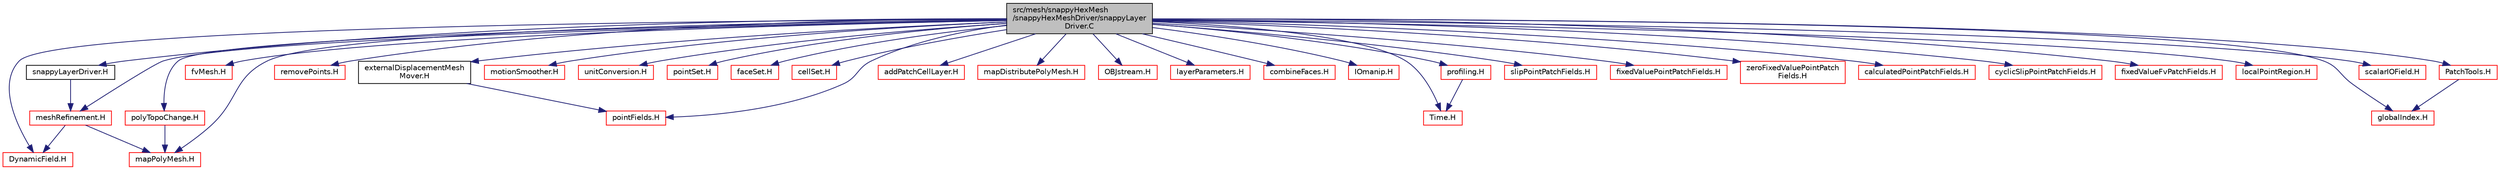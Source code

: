 digraph "src/mesh/snappyHexMesh/snappyHexMeshDriver/snappyLayerDriver.C"
{
  bgcolor="transparent";
  edge [fontname="Helvetica",fontsize="10",labelfontname="Helvetica",labelfontsize="10"];
  node [fontname="Helvetica",fontsize="10",shape=record];
  Node1 [label="src/mesh/snappyHexMesh\l/snappyHexMeshDriver/snappyLayer\lDriver.C",height=0.2,width=0.4,color="black", fillcolor="grey75", style="filled" fontcolor="black"];
  Node1 -> Node2 [color="midnightblue",fontsize="10",style="solid",fontname="Helvetica"];
  Node2 [label="snappyLayerDriver.H",height=0.2,width=0.4,color="black",URL="$snappyLayerDriver_8H.html"];
  Node2 -> Node3 [color="midnightblue",fontsize="10",style="solid",fontname="Helvetica"];
  Node3 [label="meshRefinement.H",height=0.2,width=0.4,color="red",URL="$meshRefinement_8H.html"];
  Node3 -> Node4 [color="midnightblue",fontsize="10",style="solid",fontname="Helvetica"];
  Node4 [label="mapPolyMesh.H",height=0.2,width=0.4,color="red",URL="$mapPolyMesh_8H.html"];
  Node3 -> Node5 [color="midnightblue",fontsize="10",style="solid",fontname="Helvetica"];
  Node5 [label="DynamicField.H",height=0.2,width=0.4,color="red",URL="$DynamicField_8H.html"];
  Node1 -> Node6 [color="midnightblue",fontsize="10",style="solid",fontname="Helvetica"];
  Node6 [label="fvMesh.H",height=0.2,width=0.4,color="red",URL="$fvMesh_8H.html"];
  Node1 -> Node7 [color="midnightblue",fontsize="10",style="solid",fontname="Helvetica"];
  Node7 [label="Time.H",height=0.2,width=0.4,color="red",URL="$Time_8H.html"];
  Node1 -> Node3 [color="midnightblue",fontsize="10",style="solid",fontname="Helvetica"];
  Node1 -> Node8 [color="midnightblue",fontsize="10",style="solid",fontname="Helvetica"];
  Node8 [label="removePoints.H",height=0.2,width=0.4,color="red",URL="$removePoints_8H.html"];
  Node1 -> Node9 [color="midnightblue",fontsize="10",style="solid",fontname="Helvetica"];
  Node9 [label="pointFields.H",height=0.2,width=0.4,color="red",URL="$pointFields_8H.html"];
  Node1 -> Node10 [color="midnightblue",fontsize="10",style="solid",fontname="Helvetica"];
  Node10 [label="motionSmoother.H",height=0.2,width=0.4,color="red",URL="$motionSmoother_8H.html"];
  Node1 -> Node11 [color="midnightblue",fontsize="10",style="solid",fontname="Helvetica"];
  Node11 [label="unitConversion.H",height=0.2,width=0.4,color="red",URL="$unitConversion_8H.html",tooltip="Unit conversion functions. "];
  Node1 -> Node12 [color="midnightblue",fontsize="10",style="solid",fontname="Helvetica"];
  Node12 [label="pointSet.H",height=0.2,width=0.4,color="red",URL="$pointSet_8H.html"];
  Node1 -> Node13 [color="midnightblue",fontsize="10",style="solid",fontname="Helvetica"];
  Node13 [label="faceSet.H",height=0.2,width=0.4,color="red",URL="$faceSet_8H.html"];
  Node1 -> Node14 [color="midnightblue",fontsize="10",style="solid",fontname="Helvetica"];
  Node14 [label="cellSet.H",height=0.2,width=0.4,color="red",URL="$cellSet_8H.html"];
  Node1 -> Node15 [color="midnightblue",fontsize="10",style="solid",fontname="Helvetica"];
  Node15 [label="polyTopoChange.H",height=0.2,width=0.4,color="red",URL="$polyTopoChange_8H.html"];
  Node15 -> Node4 [color="midnightblue",fontsize="10",style="solid",fontname="Helvetica"];
  Node1 -> Node4 [color="midnightblue",fontsize="10",style="solid",fontname="Helvetica"];
  Node1 -> Node16 [color="midnightblue",fontsize="10",style="solid",fontname="Helvetica"];
  Node16 [label="addPatchCellLayer.H",height=0.2,width=0.4,color="red",URL="$addPatchCellLayer_8H.html"];
  Node1 -> Node17 [color="midnightblue",fontsize="10",style="solid",fontname="Helvetica"];
  Node17 [label="mapDistributePolyMesh.H",height=0.2,width=0.4,color="red",URL="$mapDistributePolyMesh_8H.html"];
  Node1 -> Node18 [color="midnightblue",fontsize="10",style="solid",fontname="Helvetica"];
  Node18 [label="OBJstream.H",height=0.2,width=0.4,color="red",URL="$OBJstream_8H.html"];
  Node1 -> Node19 [color="midnightblue",fontsize="10",style="solid",fontname="Helvetica"];
  Node19 [label="layerParameters.H",height=0.2,width=0.4,color="red",URL="$layerParameters_8H.html"];
  Node1 -> Node20 [color="midnightblue",fontsize="10",style="solid",fontname="Helvetica"];
  Node20 [label="combineFaces.H",height=0.2,width=0.4,color="red",URL="$combineFaces_8H.html"];
  Node1 -> Node21 [color="midnightblue",fontsize="10",style="solid",fontname="Helvetica"];
  Node21 [label="IOmanip.H",height=0.2,width=0.4,color="red",URL="$IOmanip_8H.html",tooltip="Istream and Ostream manipulators taking arguments. "];
  Node1 -> Node22 [color="midnightblue",fontsize="10",style="solid",fontname="Helvetica"];
  Node22 [label="globalIndex.H",height=0.2,width=0.4,color="red",URL="$globalIndex_8H.html"];
  Node1 -> Node5 [color="midnightblue",fontsize="10",style="solid",fontname="Helvetica"];
  Node1 -> Node23 [color="midnightblue",fontsize="10",style="solid",fontname="Helvetica"];
  Node23 [label="PatchTools.H",height=0.2,width=0.4,color="red",URL="$PatchTools_8H.html"];
  Node23 -> Node22 [color="midnightblue",fontsize="10",style="solid",fontname="Helvetica"];
  Node1 -> Node24 [color="midnightblue",fontsize="10",style="solid",fontname="Helvetica"];
  Node24 [label="slipPointPatchFields.H",height=0.2,width=0.4,color="red",URL="$slipPointPatchFields_8H.html"];
  Node1 -> Node25 [color="midnightblue",fontsize="10",style="solid",fontname="Helvetica"];
  Node25 [label="fixedValuePointPatchFields.H",height=0.2,width=0.4,color="red",URL="$fixedValuePointPatchFields_8H.html"];
  Node1 -> Node26 [color="midnightblue",fontsize="10",style="solid",fontname="Helvetica"];
  Node26 [label="zeroFixedValuePointPatch\lFields.H",height=0.2,width=0.4,color="red",URL="$zeroFixedValuePointPatchFields_8H.html"];
  Node1 -> Node27 [color="midnightblue",fontsize="10",style="solid",fontname="Helvetica"];
  Node27 [label="calculatedPointPatchFields.H",height=0.2,width=0.4,color="red",URL="$calculatedPointPatchFields_8H.html"];
  Node1 -> Node28 [color="midnightblue",fontsize="10",style="solid",fontname="Helvetica"];
  Node28 [label="cyclicSlipPointPatchFields.H",height=0.2,width=0.4,color="red",URL="$cyclicSlipPointPatchFields_8H.html"];
  Node1 -> Node29 [color="midnightblue",fontsize="10",style="solid",fontname="Helvetica"];
  Node29 [label="fixedValueFvPatchFields.H",height=0.2,width=0.4,color="red",URL="$fixedValueFvPatchFields_8H.html"];
  Node1 -> Node30 [color="midnightblue",fontsize="10",style="solid",fontname="Helvetica"];
  Node30 [label="localPointRegion.H",height=0.2,width=0.4,color="red",URL="$localPointRegion_8H.html"];
  Node1 -> Node31 [color="midnightblue",fontsize="10",style="solid",fontname="Helvetica"];
  Node31 [label="externalDisplacementMesh\lMover.H",height=0.2,width=0.4,color="black",URL="$externalDisplacementMeshMover_8H.html"];
  Node31 -> Node9 [color="midnightblue",fontsize="10",style="solid",fontname="Helvetica"];
  Node1 -> Node32 [color="midnightblue",fontsize="10",style="solid",fontname="Helvetica"];
  Node32 [label="scalarIOField.H",height=0.2,width=0.4,color="red",URL="$scalarIOField_8H.html"];
  Node1 -> Node33 [color="midnightblue",fontsize="10",style="solid",fontname="Helvetica"];
  Node33 [label="profiling.H",height=0.2,width=0.4,color="red",URL="$profiling_8H.html"];
  Node33 -> Node7 [color="midnightblue",fontsize="10",style="solid",fontname="Helvetica"];
}

